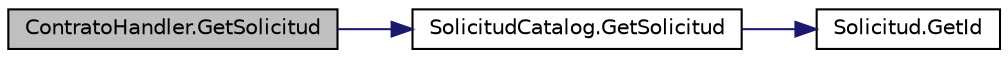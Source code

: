 digraph "ContratoHandler.GetSolicitud"
{
 // INTERACTIVE_SVG=YES
 // LATEX_PDF_SIZE
  edge [fontname="Helvetica",fontsize="10",labelfontname="Helvetica",labelfontsize="10"];
  node [fontname="Helvetica",fontsize="10",shape=record];
  rankdir="LR";
  Node1 [label="ContratoHandler.GetSolicitud",height=0.2,width=0.4,color="black", fillcolor="grey75", style="filled", fontcolor="black",tooltip="Método para obtener una solicitud por id"];
  Node1 -> Node2 [color="midnightblue",fontsize="10",style="solid",fontname="Helvetica"];
  Node2 [label="SolicitudCatalog.GetSolicitud",height=0.2,width=0.4,color="black", fillcolor="white", style="filled",URL="$classSolicitudCatalog.html#a174e2a43a0c6ba335b735e6ee0e3ac0c",tooltip="Método para obtener una solicitud por id"];
  Node2 -> Node3 [color="midnightblue",fontsize="10",style="solid",fontname="Helvetica"];
  Node3 [label="Solicitud.GetId",height=0.2,width=0.4,color="black", fillcolor="white", style="filled",URL="$classSolicitud.html#a2d009757c617793c0718de978d3207b9",tooltip="Método para obtener el id de una Solicitud."];
}
